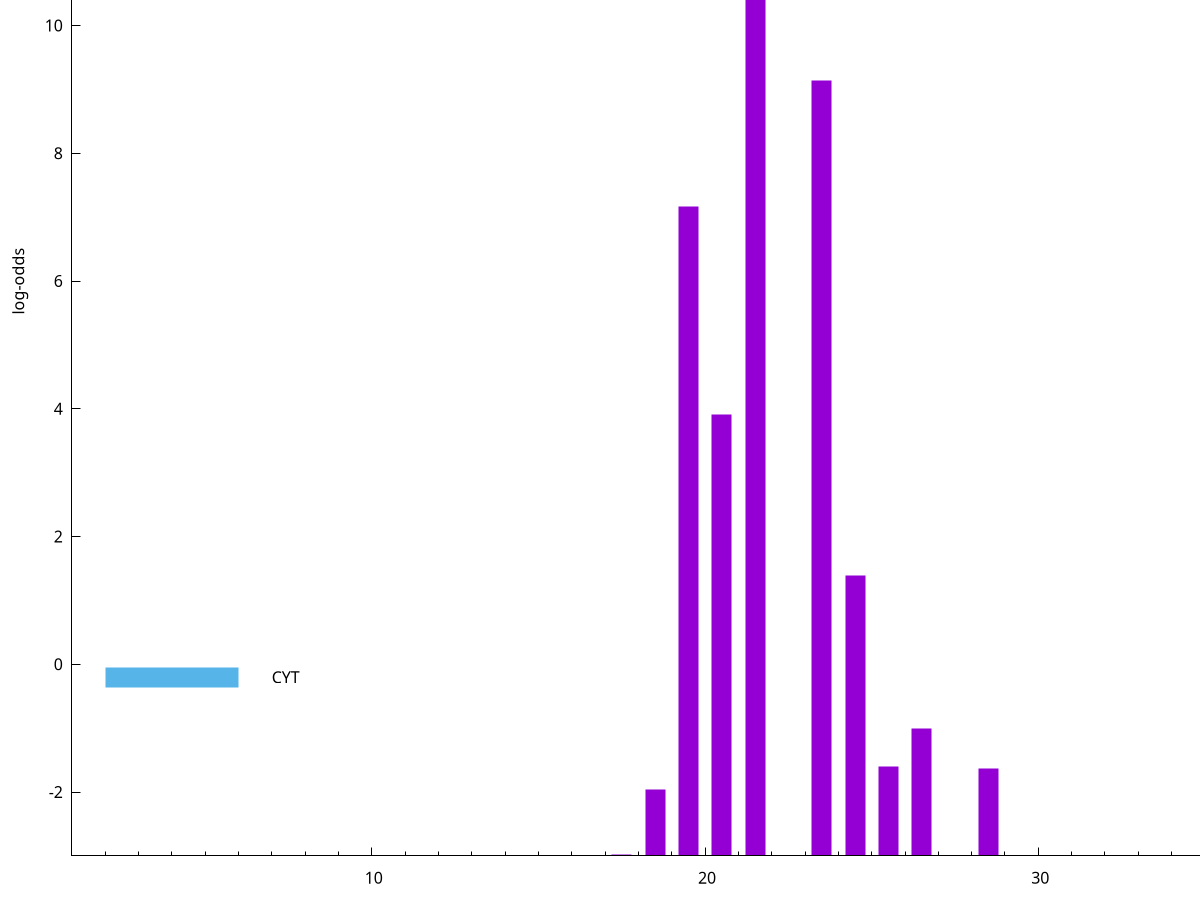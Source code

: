 set title "LipoP predictions for SRR4017833.gff"
set size 2., 1.4
set xrange [1:70] 
set mxtics 10
set yrange [-3:15]
set y2range [0:18]
set ylabel "log-odds"
set term postscript eps color solid "Helvetica" 30
set output "SRR4017833.gff171.eps"
set arrow from 2,13.2496 to 6,13.2496 nohead lt 1 lw 20
set label "SpI" at 7,13.2496
set arrow from 2,-0.200913 to 6,-0.200913 nohead lt 3 lw 20
set label "CYT" at 7,-0.200913
set arrow from 2,13.2496 to 6,13.2496 nohead lt 1 lw 20
set label "SpI" at 7,13.2496
# NOTE: The scores below are the log-odds scores with the threshold
# NOTE: subtracted (a hack to make gnuplot make the histogram all
# NOTE: look nice).
plot "-" axes x1y2 title "" with impulses lt 1 lw 20
21.500000 16.137400
23.500000 12.142180
19.500000 10.174980
20.500000 6.905590
24.500000 4.396760
26.500000 2.000224
25.500000 1.400470
28.500000 1.365900
18.500000 1.037860
17.500000 0.022610
e
exit

